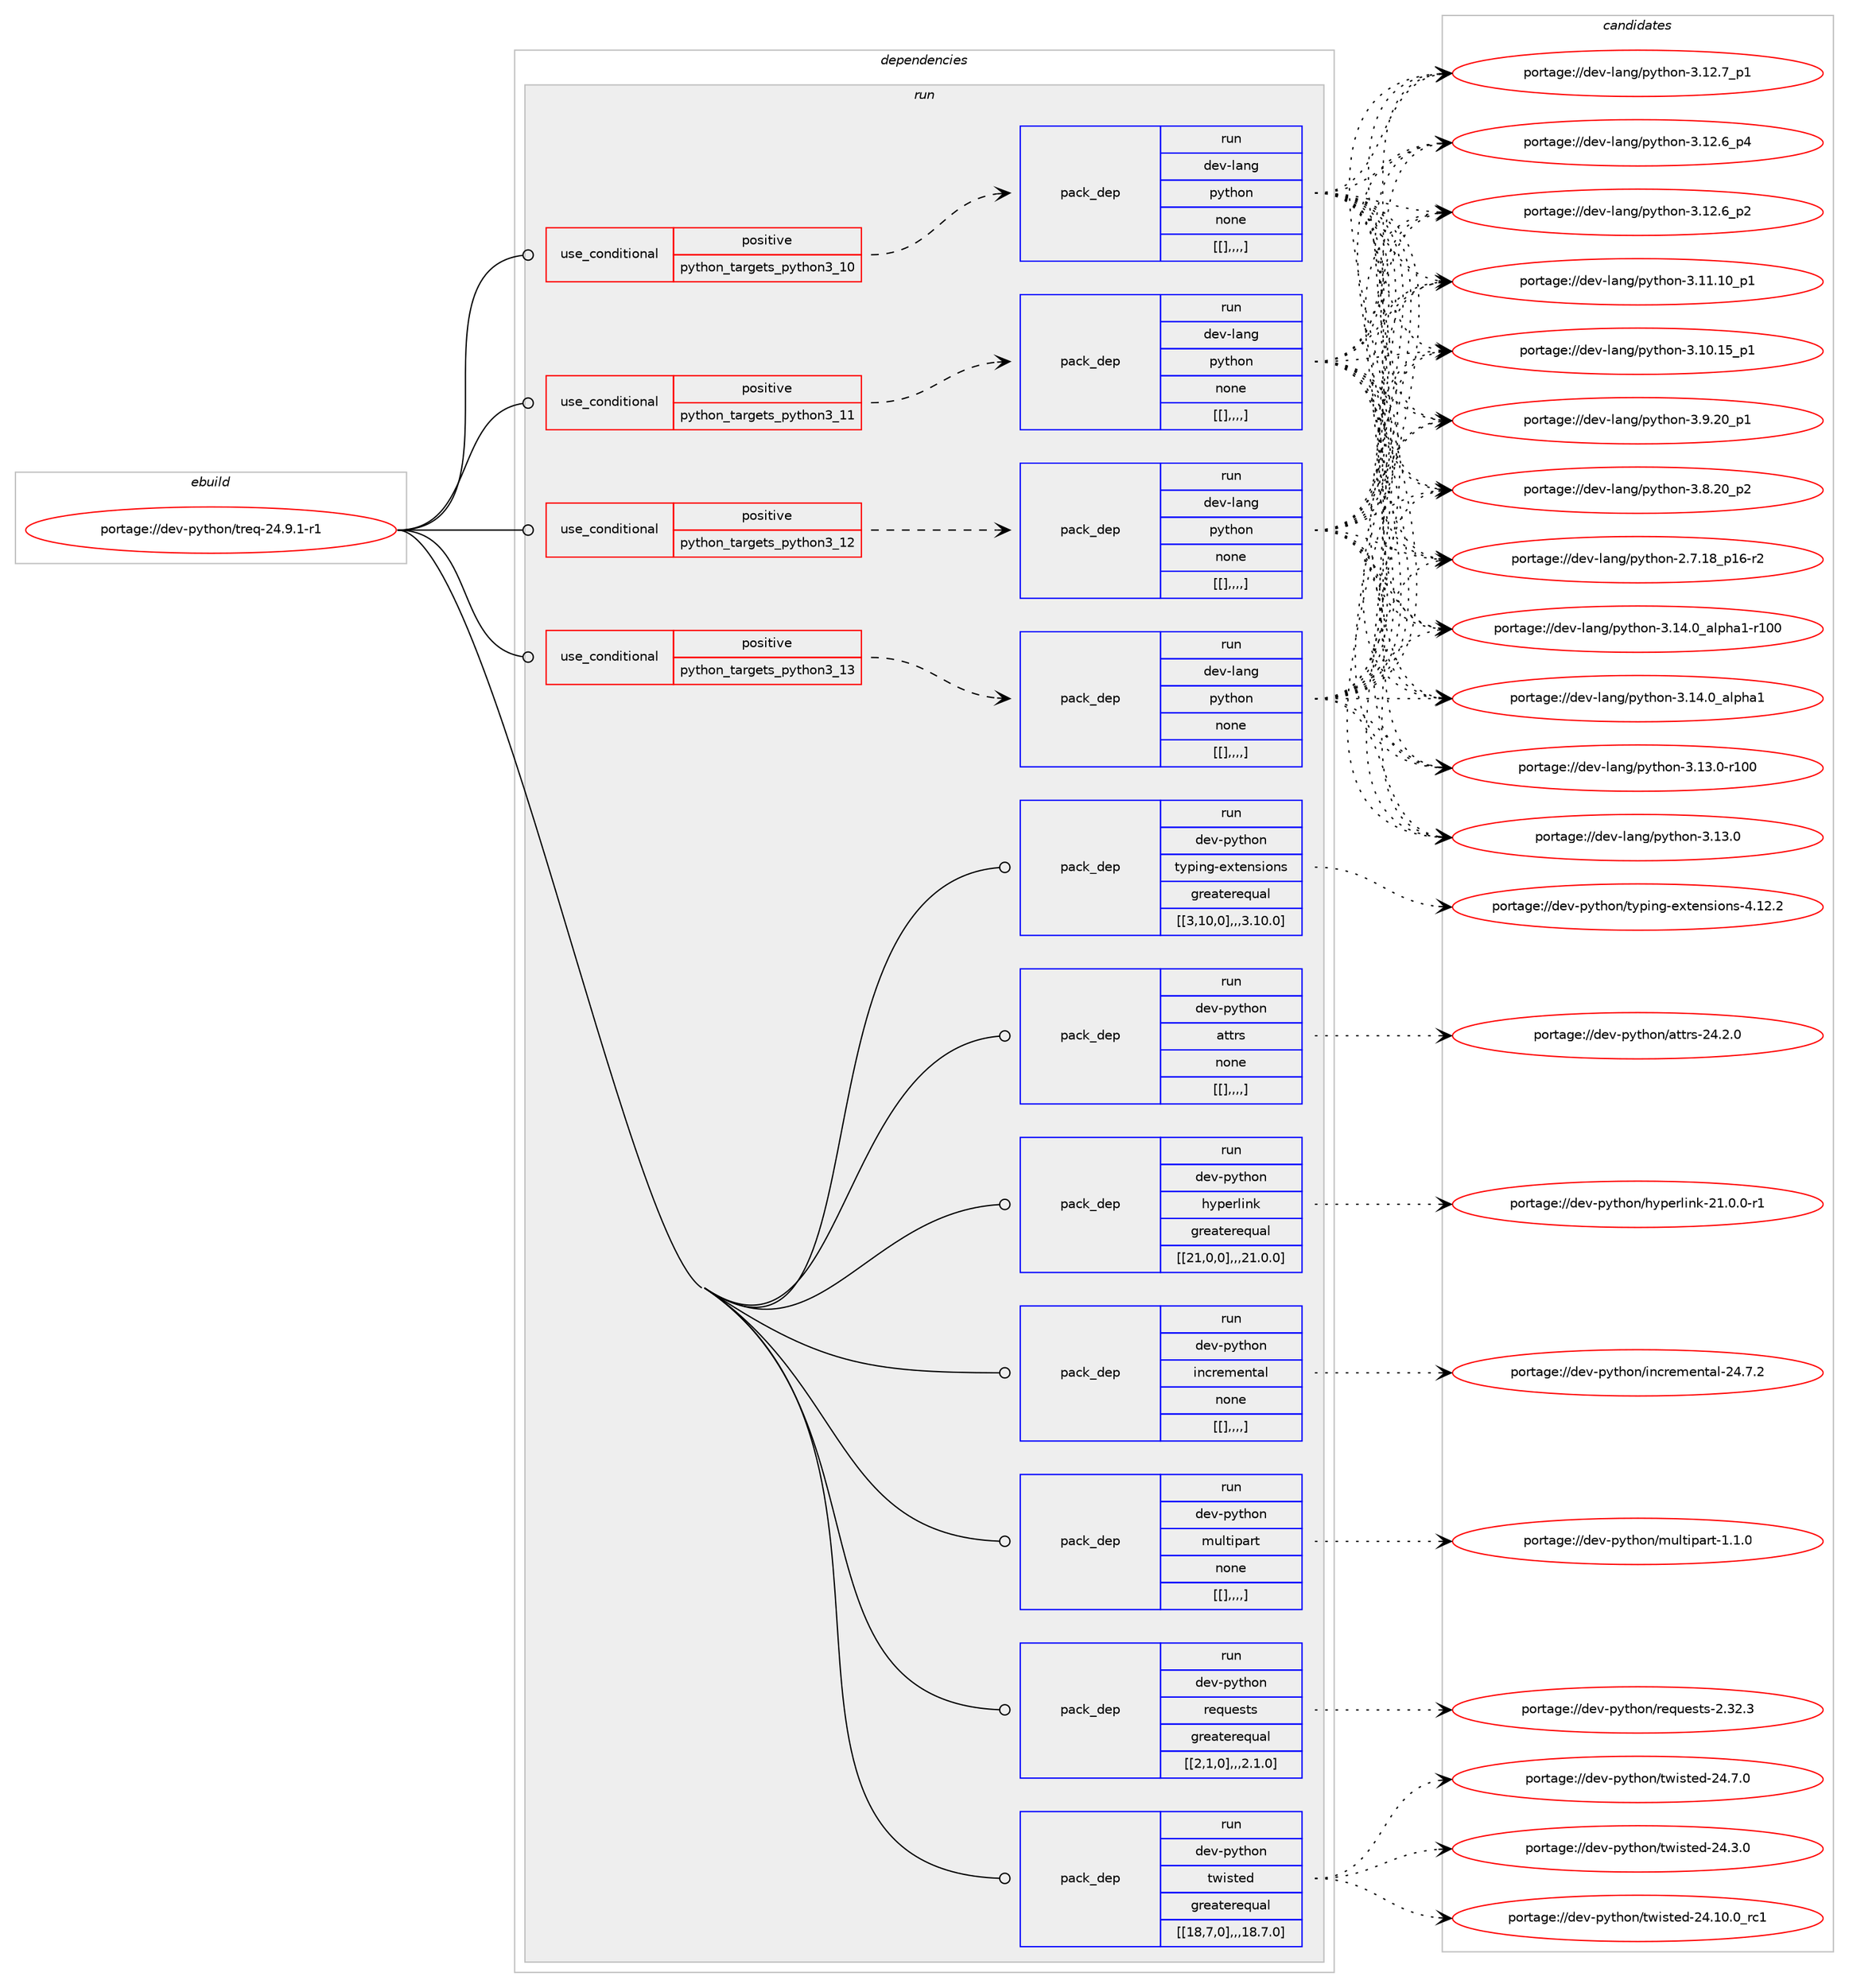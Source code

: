 digraph prolog {

# *************
# Graph options
# *************

newrank=true;
concentrate=true;
compound=true;
graph [rankdir=LR,fontname=Helvetica,fontsize=10,ranksep=1.5];#, ranksep=2.5, nodesep=0.2];
edge  [arrowhead=vee];
node  [fontname=Helvetica,fontsize=10];

# **********
# The ebuild
# **********

subgraph cluster_leftcol {
color=gray;
label=<<i>ebuild</i>>;
id [label="portage://dev-python/treq-24.9.1-r1", color=red, width=4, href="../dev-python/treq-24.9.1-r1.svg"];
}

# ****************
# The dependencies
# ****************

subgraph cluster_midcol {
color=gray;
label=<<i>dependencies</i>>;
subgraph cluster_compile {
fillcolor="#eeeeee";
style=filled;
label=<<i>compile</i>>;
}
subgraph cluster_compileandrun {
fillcolor="#eeeeee";
style=filled;
label=<<i>compile and run</i>>;
}
subgraph cluster_run {
fillcolor="#eeeeee";
style=filled;
label=<<i>run</i>>;
subgraph cond43513 {
dependency173175 [label=<<TABLE BORDER="0" CELLBORDER="1" CELLSPACING="0" CELLPADDING="4"><TR><TD ROWSPAN="3" CELLPADDING="10">use_conditional</TD></TR><TR><TD>positive</TD></TR><TR><TD>python_targets_python3_10</TD></TR></TABLE>>, shape=none, color=red];
subgraph pack128317 {
dependency173194 [label=<<TABLE BORDER="0" CELLBORDER="1" CELLSPACING="0" CELLPADDING="4" WIDTH="220"><TR><TD ROWSPAN="6" CELLPADDING="30">pack_dep</TD></TR><TR><TD WIDTH="110">run</TD></TR><TR><TD>dev-lang</TD></TR><TR><TD>python</TD></TR><TR><TD>none</TD></TR><TR><TD>[[],,,,]</TD></TR></TABLE>>, shape=none, color=blue];
}
dependency173175:e -> dependency173194:w [weight=20,style="dashed",arrowhead="vee"];
}
id:e -> dependency173175:w [weight=20,style="solid",arrowhead="odot"];
subgraph cond43534 {
dependency173217 [label=<<TABLE BORDER="0" CELLBORDER="1" CELLSPACING="0" CELLPADDING="4"><TR><TD ROWSPAN="3" CELLPADDING="10">use_conditional</TD></TR><TR><TD>positive</TD></TR><TR><TD>python_targets_python3_11</TD></TR></TABLE>>, shape=none, color=red];
subgraph pack128342 {
dependency173235 [label=<<TABLE BORDER="0" CELLBORDER="1" CELLSPACING="0" CELLPADDING="4" WIDTH="220"><TR><TD ROWSPAN="6" CELLPADDING="30">pack_dep</TD></TR><TR><TD WIDTH="110">run</TD></TR><TR><TD>dev-lang</TD></TR><TR><TD>python</TD></TR><TR><TD>none</TD></TR><TR><TD>[[],,,,]</TD></TR></TABLE>>, shape=none, color=blue];
}
dependency173217:e -> dependency173235:w [weight=20,style="dashed",arrowhead="vee"];
}
id:e -> dependency173217:w [weight=20,style="solid",arrowhead="odot"];
subgraph cond43548 {
dependency173241 [label=<<TABLE BORDER="0" CELLBORDER="1" CELLSPACING="0" CELLPADDING="4"><TR><TD ROWSPAN="3" CELLPADDING="10">use_conditional</TD></TR><TR><TD>positive</TD></TR><TR><TD>python_targets_python3_12</TD></TR></TABLE>>, shape=none, color=red];
subgraph pack128364 {
dependency173276 [label=<<TABLE BORDER="0" CELLBORDER="1" CELLSPACING="0" CELLPADDING="4" WIDTH="220"><TR><TD ROWSPAN="6" CELLPADDING="30">pack_dep</TD></TR><TR><TD WIDTH="110">run</TD></TR><TR><TD>dev-lang</TD></TR><TR><TD>python</TD></TR><TR><TD>none</TD></TR><TR><TD>[[],,,,]</TD></TR></TABLE>>, shape=none, color=blue];
}
dependency173241:e -> dependency173276:w [weight=20,style="dashed",arrowhead="vee"];
}
id:e -> dependency173241:w [weight=20,style="solid",arrowhead="odot"];
subgraph cond43580 {
dependency173327 [label=<<TABLE BORDER="0" CELLBORDER="1" CELLSPACING="0" CELLPADDING="4"><TR><TD ROWSPAN="3" CELLPADDING="10">use_conditional</TD></TR><TR><TD>positive</TD></TR><TR><TD>python_targets_python3_13</TD></TR></TABLE>>, shape=none, color=red];
subgraph pack128415 {
dependency173357 [label=<<TABLE BORDER="0" CELLBORDER="1" CELLSPACING="0" CELLPADDING="4" WIDTH="220"><TR><TD ROWSPAN="6" CELLPADDING="30">pack_dep</TD></TR><TR><TD WIDTH="110">run</TD></TR><TR><TD>dev-lang</TD></TR><TR><TD>python</TD></TR><TR><TD>none</TD></TR><TR><TD>[[],,,,]</TD></TR></TABLE>>, shape=none, color=blue];
}
dependency173327:e -> dependency173357:w [weight=20,style="dashed",arrowhead="vee"];
}
id:e -> dependency173327:w [weight=20,style="solid",arrowhead="odot"];
subgraph pack128422 {
dependency173369 [label=<<TABLE BORDER="0" CELLBORDER="1" CELLSPACING="0" CELLPADDING="4" WIDTH="220"><TR><TD ROWSPAN="6" CELLPADDING="30">pack_dep</TD></TR><TR><TD WIDTH="110">run</TD></TR><TR><TD>dev-python</TD></TR><TR><TD>attrs</TD></TR><TR><TD>none</TD></TR><TR><TD>[[],,,,]</TD></TR></TABLE>>, shape=none, color=blue];
}
id:e -> dependency173369:w [weight=20,style="solid",arrowhead="odot"];
subgraph pack128440 {
dependency173433 [label=<<TABLE BORDER="0" CELLBORDER="1" CELLSPACING="0" CELLPADDING="4" WIDTH="220"><TR><TD ROWSPAN="6" CELLPADDING="30">pack_dep</TD></TR><TR><TD WIDTH="110">run</TD></TR><TR><TD>dev-python</TD></TR><TR><TD>hyperlink</TD></TR><TR><TD>greaterequal</TD></TR><TR><TD>[[21,0,0],,,21.0.0]</TD></TR></TABLE>>, shape=none, color=blue];
}
id:e -> dependency173433:w [weight=20,style="solid",arrowhead="odot"];
subgraph pack128466 {
dependency173437 [label=<<TABLE BORDER="0" CELLBORDER="1" CELLSPACING="0" CELLPADDING="4" WIDTH="220"><TR><TD ROWSPAN="6" CELLPADDING="30">pack_dep</TD></TR><TR><TD WIDTH="110">run</TD></TR><TR><TD>dev-python</TD></TR><TR><TD>incremental</TD></TR><TR><TD>none</TD></TR><TR><TD>[[],,,,]</TD></TR></TABLE>>, shape=none, color=blue];
}
id:e -> dependency173437:w [weight=20,style="solid",arrowhead="odot"];
subgraph pack128469 {
dependency173440 [label=<<TABLE BORDER="0" CELLBORDER="1" CELLSPACING="0" CELLPADDING="4" WIDTH="220"><TR><TD ROWSPAN="6" CELLPADDING="30">pack_dep</TD></TR><TR><TD WIDTH="110">run</TD></TR><TR><TD>dev-python</TD></TR><TR><TD>multipart</TD></TR><TR><TD>none</TD></TR><TR><TD>[[],,,,]</TD></TR></TABLE>>, shape=none, color=blue];
}
id:e -> dependency173440:w [weight=20,style="solid",arrowhead="odot"];
subgraph pack128471 {
dependency173443 [label=<<TABLE BORDER="0" CELLBORDER="1" CELLSPACING="0" CELLPADDING="4" WIDTH="220"><TR><TD ROWSPAN="6" CELLPADDING="30">pack_dep</TD></TR><TR><TD WIDTH="110">run</TD></TR><TR><TD>dev-python</TD></TR><TR><TD>requests</TD></TR><TR><TD>greaterequal</TD></TR><TR><TD>[[2,1,0],,,2.1.0]</TD></TR></TABLE>>, shape=none, color=blue];
}
id:e -> dependency173443:w [weight=20,style="solid",arrowhead="odot"];
subgraph pack128511 {
dependency173565 [label=<<TABLE BORDER="0" CELLBORDER="1" CELLSPACING="0" CELLPADDING="4" WIDTH="220"><TR><TD ROWSPAN="6" CELLPADDING="30">pack_dep</TD></TR><TR><TD WIDTH="110">run</TD></TR><TR><TD>dev-python</TD></TR><TR><TD>twisted</TD></TR><TR><TD>greaterequal</TD></TR><TR><TD>[[18,7,0],,,18.7.0]</TD></TR></TABLE>>, shape=none, color=blue];
}
id:e -> dependency173565:w [weight=20,style="solid",arrowhead="odot"];
subgraph pack128569 {
dependency173596 [label=<<TABLE BORDER="0" CELLBORDER="1" CELLSPACING="0" CELLPADDING="4" WIDTH="220"><TR><TD ROWSPAN="6" CELLPADDING="30">pack_dep</TD></TR><TR><TD WIDTH="110">run</TD></TR><TR><TD>dev-python</TD></TR><TR><TD>typing-extensions</TD></TR><TR><TD>greaterequal</TD></TR><TR><TD>[[3,10,0],,,3.10.0]</TD></TR></TABLE>>, shape=none, color=blue];
}
id:e -> dependency173596:w [weight=20,style="solid",arrowhead="odot"];
}
}

# **************
# The candidates
# **************

subgraph cluster_choices {
rank=same;
color=gray;
label=<<i>candidates</i>>;

subgraph choice128244 {
color=black;
nodesep=1;
choice100101118451089711010347112121116104111110455146495246489597108112104974945114494848 [label="portage://dev-lang/python-3.14.0_alpha1-r100", color=red, width=4,href="../dev-lang/python-3.14.0_alpha1-r100.svg"];
choice1001011184510897110103471121211161041111104551464952464895971081121049749 [label="portage://dev-lang/python-3.14.0_alpha1", color=red, width=4,href="../dev-lang/python-3.14.0_alpha1.svg"];
choice1001011184510897110103471121211161041111104551464951464845114494848 [label="portage://dev-lang/python-3.13.0-r100", color=red, width=4,href="../dev-lang/python-3.13.0-r100.svg"];
choice10010111845108971101034711212111610411111045514649514648 [label="portage://dev-lang/python-3.13.0", color=red, width=4,href="../dev-lang/python-3.13.0.svg"];
choice100101118451089711010347112121116104111110455146495046559511249 [label="portage://dev-lang/python-3.12.7_p1", color=red, width=4,href="../dev-lang/python-3.12.7_p1.svg"];
choice100101118451089711010347112121116104111110455146495046549511252 [label="portage://dev-lang/python-3.12.6_p4", color=red, width=4,href="../dev-lang/python-3.12.6_p4.svg"];
choice100101118451089711010347112121116104111110455146495046549511250 [label="portage://dev-lang/python-3.12.6_p2", color=red, width=4,href="../dev-lang/python-3.12.6_p2.svg"];
choice10010111845108971101034711212111610411111045514649494649489511249 [label="portage://dev-lang/python-3.11.10_p1", color=red, width=4,href="../dev-lang/python-3.11.10_p1.svg"];
choice10010111845108971101034711212111610411111045514649484649539511249 [label="portage://dev-lang/python-3.10.15_p1", color=red, width=4,href="../dev-lang/python-3.10.15_p1.svg"];
choice100101118451089711010347112121116104111110455146574650489511249 [label="portage://dev-lang/python-3.9.20_p1", color=red, width=4,href="../dev-lang/python-3.9.20_p1.svg"];
choice100101118451089711010347112121116104111110455146564650489511250 [label="portage://dev-lang/python-3.8.20_p2", color=red, width=4,href="../dev-lang/python-3.8.20_p2.svg"];
choice100101118451089711010347112121116104111110455046554649569511249544511450 [label="portage://dev-lang/python-2.7.18_p16-r2", color=red, width=4,href="../dev-lang/python-2.7.18_p16-r2.svg"];
dependency173194:e -> choice100101118451089711010347112121116104111110455146495246489597108112104974945114494848:w [style=dotted,weight="100"];
dependency173194:e -> choice1001011184510897110103471121211161041111104551464952464895971081121049749:w [style=dotted,weight="100"];
dependency173194:e -> choice1001011184510897110103471121211161041111104551464951464845114494848:w [style=dotted,weight="100"];
dependency173194:e -> choice10010111845108971101034711212111610411111045514649514648:w [style=dotted,weight="100"];
dependency173194:e -> choice100101118451089711010347112121116104111110455146495046559511249:w [style=dotted,weight="100"];
dependency173194:e -> choice100101118451089711010347112121116104111110455146495046549511252:w [style=dotted,weight="100"];
dependency173194:e -> choice100101118451089711010347112121116104111110455146495046549511250:w [style=dotted,weight="100"];
dependency173194:e -> choice10010111845108971101034711212111610411111045514649494649489511249:w [style=dotted,weight="100"];
dependency173194:e -> choice10010111845108971101034711212111610411111045514649484649539511249:w [style=dotted,weight="100"];
dependency173194:e -> choice100101118451089711010347112121116104111110455146574650489511249:w [style=dotted,weight="100"];
dependency173194:e -> choice100101118451089711010347112121116104111110455146564650489511250:w [style=dotted,weight="100"];
dependency173194:e -> choice100101118451089711010347112121116104111110455046554649569511249544511450:w [style=dotted,weight="100"];
}
subgraph choice128262 {
color=black;
nodesep=1;
choice100101118451089711010347112121116104111110455146495246489597108112104974945114494848 [label="portage://dev-lang/python-3.14.0_alpha1-r100", color=red, width=4,href="../dev-lang/python-3.14.0_alpha1-r100.svg"];
choice1001011184510897110103471121211161041111104551464952464895971081121049749 [label="portage://dev-lang/python-3.14.0_alpha1", color=red, width=4,href="../dev-lang/python-3.14.0_alpha1.svg"];
choice1001011184510897110103471121211161041111104551464951464845114494848 [label="portage://dev-lang/python-3.13.0-r100", color=red, width=4,href="../dev-lang/python-3.13.0-r100.svg"];
choice10010111845108971101034711212111610411111045514649514648 [label="portage://dev-lang/python-3.13.0", color=red, width=4,href="../dev-lang/python-3.13.0.svg"];
choice100101118451089711010347112121116104111110455146495046559511249 [label="portage://dev-lang/python-3.12.7_p1", color=red, width=4,href="../dev-lang/python-3.12.7_p1.svg"];
choice100101118451089711010347112121116104111110455146495046549511252 [label="portage://dev-lang/python-3.12.6_p4", color=red, width=4,href="../dev-lang/python-3.12.6_p4.svg"];
choice100101118451089711010347112121116104111110455146495046549511250 [label="portage://dev-lang/python-3.12.6_p2", color=red, width=4,href="../dev-lang/python-3.12.6_p2.svg"];
choice10010111845108971101034711212111610411111045514649494649489511249 [label="portage://dev-lang/python-3.11.10_p1", color=red, width=4,href="../dev-lang/python-3.11.10_p1.svg"];
choice10010111845108971101034711212111610411111045514649484649539511249 [label="portage://dev-lang/python-3.10.15_p1", color=red, width=4,href="../dev-lang/python-3.10.15_p1.svg"];
choice100101118451089711010347112121116104111110455146574650489511249 [label="portage://dev-lang/python-3.9.20_p1", color=red, width=4,href="../dev-lang/python-3.9.20_p1.svg"];
choice100101118451089711010347112121116104111110455146564650489511250 [label="portage://dev-lang/python-3.8.20_p2", color=red, width=4,href="../dev-lang/python-3.8.20_p2.svg"];
choice100101118451089711010347112121116104111110455046554649569511249544511450 [label="portage://dev-lang/python-2.7.18_p16-r2", color=red, width=4,href="../dev-lang/python-2.7.18_p16-r2.svg"];
dependency173235:e -> choice100101118451089711010347112121116104111110455146495246489597108112104974945114494848:w [style=dotted,weight="100"];
dependency173235:e -> choice1001011184510897110103471121211161041111104551464952464895971081121049749:w [style=dotted,weight="100"];
dependency173235:e -> choice1001011184510897110103471121211161041111104551464951464845114494848:w [style=dotted,weight="100"];
dependency173235:e -> choice10010111845108971101034711212111610411111045514649514648:w [style=dotted,weight="100"];
dependency173235:e -> choice100101118451089711010347112121116104111110455146495046559511249:w [style=dotted,weight="100"];
dependency173235:e -> choice100101118451089711010347112121116104111110455146495046549511252:w [style=dotted,weight="100"];
dependency173235:e -> choice100101118451089711010347112121116104111110455146495046549511250:w [style=dotted,weight="100"];
dependency173235:e -> choice10010111845108971101034711212111610411111045514649494649489511249:w [style=dotted,weight="100"];
dependency173235:e -> choice10010111845108971101034711212111610411111045514649484649539511249:w [style=dotted,weight="100"];
dependency173235:e -> choice100101118451089711010347112121116104111110455146574650489511249:w [style=dotted,weight="100"];
dependency173235:e -> choice100101118451089711010347112121116104111110455146564650489511250:w [style=dotted,weight="100"];
dependency173235:e -> choice100101118451089711010347112121116104111110455046554649569511249544511450:w [style=dotted,weight="100"];
}
subgraph choice128307 {
color=black;
nodesep=1;
choice100101118451089711010347112121116104111110455146495246489597108112104974945114494848 [label="portage://dev-lang/python-3.14.0_alpha1-r100", color=red, width=4,href="../dev-lang/python-3.14.0_alpha1-r100.svg"];
choice1001011184510897110103471121211161041111104551464952464895971081121049749 [label="portage://dev-lang/python-3.14.0_alpha1", color=red, width=4,href="../dev-lang/python-3.14.0_alpha1.svg"];
choice1001011184510897110103471121211161041111104551464951464845114494848 [label="portage://dev-lang/python-3.13.0-r100", color=red, width=4,href="../dev-lang/python-3.13.0-r100.svg"];
choice10010111845108971101034711212111610411111045514649514648 [label="portage://dev-lang/python-3.13.0", color=red, width=4,href="../dev-lang/python-3.13.0.svg"];
choice100101118451089711010347112121116104111110455146495046559511249 [label="portage://dev-lang/python-3.12.7_p1", color=red, width=4,href="../dev-lang/python-3.12.7_p1.svg"];
choice100101118451089711010347112121116104111110455146495046549511252 [label="portage://dev-lang/python-3.12.6_p4", color=red, width=4,href="../dev-lang/python-3.12.6_p4.svg"];
choice100101118451089711010347112121116104111110455146495046549511250 [label="portage://dev-lang/python-3.12.6_p2", color=red, width=4,href="../dev-lang/python-3.12.6_p2.svg"];
choice10010111845108971101034711212111610411111045514649494649489511249 [label="portage://dev-lang/python-3.11.10_p1", color=red, width=4,href="../dev-lang/python-3.11.10_p1.svg"];
choice10010111845108971101034711212111610411111045514649484649539511249 [label="portage://dev-lang/python-3.10.15_p1", color=red, width=4,href="../dev-lang/python-3.10.15_p1.svg"];
choice100101118451089711010347112121116104111110455146574650489511249 [label="portage://dev-lang/python-3.9.20_p1", color=red, width=4,href="../dev-lang/python-3.9.20_p1.svg"];
choice100101118451089711010347112121116104111110455146564650489511250 [label="portage://dev-lang/python-3.8.20_p2", color=red, width=4,href="../dev-lang/python-3.8.20_p2.svg"];
choice100101118451089711010347112121116104111110455046554649569511249544511450 [label="portage://dev-lang/python-2.7.18_p16-r2", color=red, width=4,href="../dev-lang/python-2.7.18_p16-r2.svg"];
dependency173276:e -> choice100101118451089711010347112121116104111110455146495246489597108112104974945114494848:w [style=dotted,weight="100"];
dependency173276:e -> choice1001011184510897110103471121211161041111104551464952464895971081121049749:w [style=dotted,weight="100"];
dependency173276:e -> choice1001011184510897110103471121211161041111104551464951464845114494848:w [style=dotted,weight="100"];
dependency173276:e -> choice10010111845108971101034711212111610411111045514649514648:w [style=dotted,weight="100"];
dependency173276:e -> choice100101118451089711010347112121116104111110455146495046559511249:w [style=dotted,weight="100"];
dependency173276:e -> choice100101118451089711010347112121116104111110455146495046549511252:w [style=dotted,weight="100"];
dependency173276:e -> choice100101118451089711010347112121116104111110455146495046549511250:w [style=dotted,weight="100"];
dependency173276:e -> choice10010111845108971101034711212111610411111045514649494649489511249:w [style=dotted,weight="100"];
dependency173276:e -> choice10010111845108971101034711212111610411111045514649484649539511249:w [style=dotted,weight="100"];
dependency173276:e -> choice100101118451089711010347112121116104111110455146574650489511249:w [style=dotted,weight="100"];
dependency173276:e -> choice100101118451089711010347112121116104111110455146564650489511250:w [style=dotted,weight="100"];
dependency173276:e -> choice100101118451089711010347112121116104111110455046554649569511249544511450:w [style=dotted,weight="100"];
}
subgraph choice128314 {
color=black;
nodesep=1;
choice100101118451089711010347112121116104111110455146495246489597108112104974945114494848 [label="portage://dev-lang/python-3.14.0_alpha1-r100", color=red, width=4,href="../dev-lang/python-3.14.0_alpha1-r100.svg"];
choice1001011184510897110103471121211161041111104551464952464895971081121049749 [label="portage://dev-lang/python-3.14.0_alpha1", color=red, width=4,href="../dev-lang/python-3.14.0_alpha1.svg"];
choice1001011184510897110103471121211161041111104551464951464845114494848 [label="portage://dev-lang/python-3.13.0-r100", color=red, width=4,href="../dev-lang/python-3.13.0-r100.svg"];
choice10010111845108971101034711212111610411111045514649514648 [label="portage://dev-lang/python-3.13.0", color=red, width=4,href="../dev-lang/python-3.13.0.svg"];
choice100101118451089711010347112121116104111110455146495046559511249 [label="portage://dev-lang/python-3.12.7_p1", color=red, width=4,href="../dev-lang/python-3.12.7_p1.svg"];
choice100101118451089711010347112121116104111110455146495046549511252 [label="portage://dev-lang/python-3.12.6_p4", color=red, width=4,href="../dev-lang/python-3.12.6_p4.svg"];
choice100101118451089711010347112121116104111110455146495046549511250 [label="portage://dev-lang/python-3.12.6_p2", color=red, width=4,href="../dev-lang/python-3.12.6_p2.svg"];
choice10010111845108971101034711212111610411111045514649494649489511249 [label="portage://dev-lang/python-3.11.10_p1", color=red, width=4,href="../dev-lang/python-3.11.10_p1.svg"];
choice10010111845108971101034711212111610411111045514649484649539511249 [label="portage://dev-lang/python-3.10.15_p1", color=red, width=4,href="../dev-lang/python-3.10.15_p1.svg"];
choice100101118451089711010347112121116104111110455146574650489511249 [label="portage://dev-lang/python-3.9.20_p1", color=red, width=4,href="../dev-lang/python-3.9.20_p1.svg"];
choice100101118451089711010347112121116104111110455146564650489511250 [label="portage://dev-lang/python-3.8.20_p2", color=red, width=4,href="../dev-lang/python-3.8.20_p2.svg"];
choice100101118451089711010347112121116104111110455046554649569511249544511450 [label="portage://dev-lang/python-2.7.18_p16-r2", color=red, width=4,href="../dev-lang/python-2.7.18_p16-r2.svg"];
dependency173357:e -> choice100101118451089711010347112121116104111110455146495246489597108112104974945114494848:w [style=dotted,weight="100"];
dependency173357:e -> choice1001011184510897110103471121211161041111104551464952464895971081121049749:w [style=dotted,weight="100"];
dependency173357:e -> choice1001011184510897110103471121211161041111104551464951464845114494848:w [style=dotted,weight="100"];
dependency173357:e -> choice10010111845108971101034711212111610411111045514649514648:w [style=dotted,weight="100"];
dependency173357:e -> choice100101118451089711010347112121116104111110455146495046559511249:w [style=dotted,weight="100"];
dependency173357:e -> choice100101118451089711010347112121116104111110455146495046549511252:w [style=dotted,weight="100"];
dependency173357:e -> choice100101118451089711010347112121116104111110455146495046549511250:w [style=dotted,weight="100"];
dependency173357:e -> choice10010111845108971101034711212111610411111045514649494649489511249:w [style=dotted,weight="100"];
dependency173357:e -> choice10010111845108971101034711212111610411111045514649484649539511249:w [style=dotted,weight="100"];
dependency173357:e -> choice100101118451089711010347112121116104111110455146574650489511249:w [style=dotted,weight="100"];
dependency173357:e -> choice100101118451089711010347112121116104111110455146564650489511250:w [style=dotted,weight="100"];
dependency173357:e -> choice100101118451089711010347112121116104111110455046554649569511249544511450:w [style=dotted,weight="100"];
}
subgraph choice128329 {
color=black;
nodesep=1;
choice10010111845112121116104111110479711611611411545505246504648 [label="portage://dev-python/attrs-24.2.0", color=red, width=4,href="../dev-python/attrs-24.2.0.svg"];
dependency173369:e -> choice10010111845112121116104111110479711611611411545505246504648:w [style=dotted,weight="100"];
}
subgraph choice128330 {
color=black;
nodesep=1;
choice1001011184511212111610411111047104121112101114108105110107455049464846484511449 [label="portage://dev-python/hyperlink-21.0.0-r1", color=red, width=4,href="../dev-python/hyperlink-21.0.0-r1.svg"];
dependency173433:e -> choice1001011184511212111610411111047104121112101114108105110107455049464846484511449:w [style=dotted,weight="100"];
}
subgraph choice128331 {
color=black;
nodesep=1;
choice1001011184511212111610411111047105110991141011091011101169710845505246554650 [label="portage://dev-python/incremental-24.7.2", color=red, width=4,href="../dev-python/incremental-24.7.2.svg"];
dependency173437:e -> choice1001011184511212111610411111047105110991141011091011101169710845505246554650:w [style=dotted,weight="100"];
}
subgraph choice128334 {
color=black;
nodesep=1;
choice100101118451121211161041111104710911710811610511297114116454946494648 [label="portage://dev-python/multipart-1.1.0", color=red, width=4,href="../dev-python/multipart-1.1.0.svg"];
dependency173440:e -> choice100101118451121211161041111104710911710811610511297114116454946494648:w [style=dotted,weight="100"];
}
subgraph choice128337 {
color=black;
nodesep=1;
choice100101118451121211161041111104711410111311710111511611545504651504651 [label="portage://dev-python/requests-2.32.3", color=red, width=4,href="../dev-python/requests-2.32.3.svg"];
dependency173443:e -> choice100101118451121211161041111104711410111311710111511611545504651504651:w [style=dotted,weight="100"];
}
subgraph choice128394 {
color=black;
nodesep=1;
choice10010111845112121116104111110471161191051151161011004550524649484648951149949 [label="portage://dev-python/twisted-24.10.0_rc1", color=red, width=4,href="../dev-python/twisted-24.10.0_rc1.svg"];
choice100101118451121211161041111104711611910511511610110045505246554648 [label="portage://dev-python/twisted-24.7.0", color=red, width=4,href="../dev-python/twisted-24.7.0.svg"];
choice100101118451121211161041111104711611910511511610110045505246514648 [label="portage://dev-python/twisted-24.3.0", color=red, width=4,href="../dev-python/twisted-24.3.0.svg"];
dependency173565:e -> choice10010111845112121116104111110471161191051151161011004550524649484648951149949:w [style=dotted,weight="100"];
dependency173565:e -> choice100101118451121211161041111104711611910511511610110045505246554648:w [style=dotted,weight="100"];
dependency173565:e -> choice100101118451121211161041111104711611910511511610110045505246514648:w [style=dotted,weight="100"];
}
subgraph choice128417 {
color=black;
nodesep=1;
choice10010111845112121116104111110471161211121051101034510112011610111011510511111011545524649504650 [label="portage://dev-python/typing-extensions-4.12.2", color=red, width=4,href="../dev-python/typing-extensions-4.12.2.svg"];
dependency173596:e -> choice10010111845112121116104111110471161211121051101034510112011610111011510511111011545524649504650:w [style=dotted,weight="100"];
}
}

}
